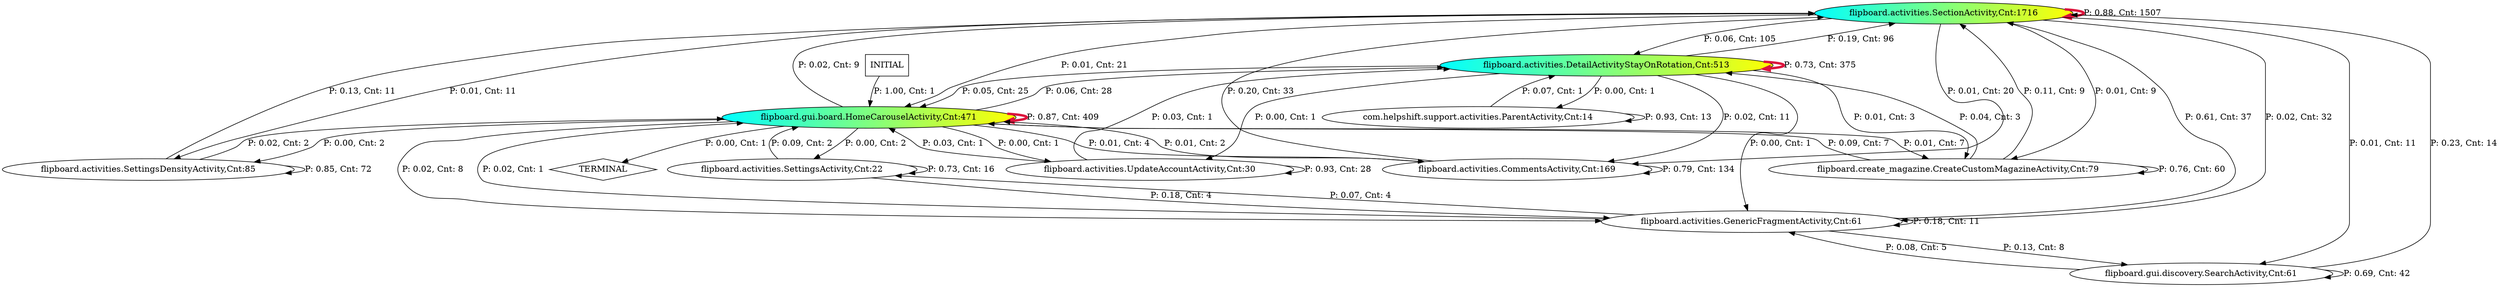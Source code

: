 digraph G {
  4 [label="flipboard.activities.SectionActivity,Cnt:1716", fillcolor="cyan:yellow", style="filled"];
  2 [label="flipboard.activities.DetailActivityStayOnRotation,Cnt:513", fillcolor="cyan:yellow", style="filled"];
  9 [label="flipboard.gui.board.HomeCarouselActivity,Cnt:471", fillcolor="cyan:yellow", style="filled"];
  1 [label="flipboard.activities.CommentsActivity,Cnt:169"];
  6 [label="flipboard.activities.SettingsDensityActivity,Cnt:85"];
  8 [label="flipboard.create_magazine.CreateCustomMagazineActivity,Cnt:79"];
  3 [label="flipboard.activities.GenericFragmentActivity,Cnt:61"];
  10 [label="flipboard.gui.discovery.SearchActivity,Cnt:61"];
  7 [label="flipboard.activities.UpdateAccountActivity,Cnt:30"];
  5 [label="flipboard.activities.SettingsActivity,Cnt:22"];
  0 [label="com.helpshift.support.activities.ParentActivity,Cnt:14"];
  11 [label="TERMINAL",shape=diamond];
  12 [label="INITIAL",shape=box];
4->4 [label="P: 0.88, Cnt: 1507", color="crimson", penwidth=4];
9->9 [label="P: 0.87, Cnt: 409", color="crimson", penwidth=4];
2->2 [label="P: 0.73, Cnt: 375", color="crimson", penwidth=4];
1->1 [label="P: 0.79, Cnt: 134"];
4->2 [label="P: 0.06, Cnt: 105"];
2->4 [label="P: 0.19, Cnt: 96"];
6->6 [label="P: 0.85, Cnt: 72"];
8->8 [label="P: 0.76, Cnt: 60"];
10->10 [label="P: 0.69, Cnt: 42"];
3->4 [label="P: 0.61, Cnt: 37"];
1->4 [label="P: 0.20, Cnt: 33"];
4->3 [label="P: 0.02, Cnt: 32"];
7->7 [label="P: 0.93, Cnt: 28"];
9->2 [label="P: 0.06, Cnt: 28"];
2->9 [label="P: 0.05, Cnt: 25"];
4->9 [label="P: 0.01, Cnt: 21"];
4->1 [label="P: 0.01, Cnt: 20"];
5->5 [label="P: 0.73, Cnt: 16"];
10->4 [label="P: 0.23, Cnt: 14"];
0->0 [label="P: 0.93, Cnt: 13"];
2->1 [label="P: 0.02, Cnt: 11"];
3->3 [label="P: 0.18, Cnt: 11"];
4->6 [label="P: 0.01, Cnt: 11"];
4->10 [label="P: 0.01, Cnt: 11"];
6->4 [label="P: 0.13, Cnt: 11"];
4->8 [label="P: 0.01, Cnt: 9"];
8->4 [label="P: 0.11, Cnt: 9"];
9->4 [label="P: 0.02, Cnt: 9"];
3->10 [label="P: 0.13, Cnt: 8"];
9->3 [label="P: 0.02, Cnt: 8"];
8->9 [label="P: 0.09, Cnt: 7"];
9->8 [label="P: 0.01, Cnt: 7"];
10->3 [label="P: 0.08, Cnt: 5"];
3->5 [label="P: 0.07, Cnt: 4"];
5->3 [label="P: 0.18, Cnt: 4"];
9->1 [label="P: 0.01, Cnt: 4"];
2->8 [label="P: 0.01, Cnt: 3"];
8->2 [label="P: 0.04, Cnt: 3"];
1->9 [label="P: 0.01, Cnt: 2"];
5->9 [label="P: 0.09, Cnt: 2"];
6->9 [label="P: 0.02, Cnt: 2"];
9->5 [label="P: 0.00, Cnt: 2"];
9->6 [label="P: 0.00, Cnt: 2"];
0->2 [label="P: 0.07, Cnt: 1"];
2->0 [label="P: 0.00, Cnt: 1"];
2->3 [label="P: 0.00, Cnt: 1"];
2->7 [label="P: 0.00, Cnt: 1"];
3->9 [label="P: 0.02, Cnt: 1"];
7->2 [label="P: 0.03, Cnt: 1"];
7->9 [label="P: 0.03, Cnt: 1"];
9->7 [label="P: 0.00, Cnt: 1"];
9->11 [label="P: 0.00, Cnt: 1"];
12->9 [label="P: 1.00, Cnt: 1"];
}
